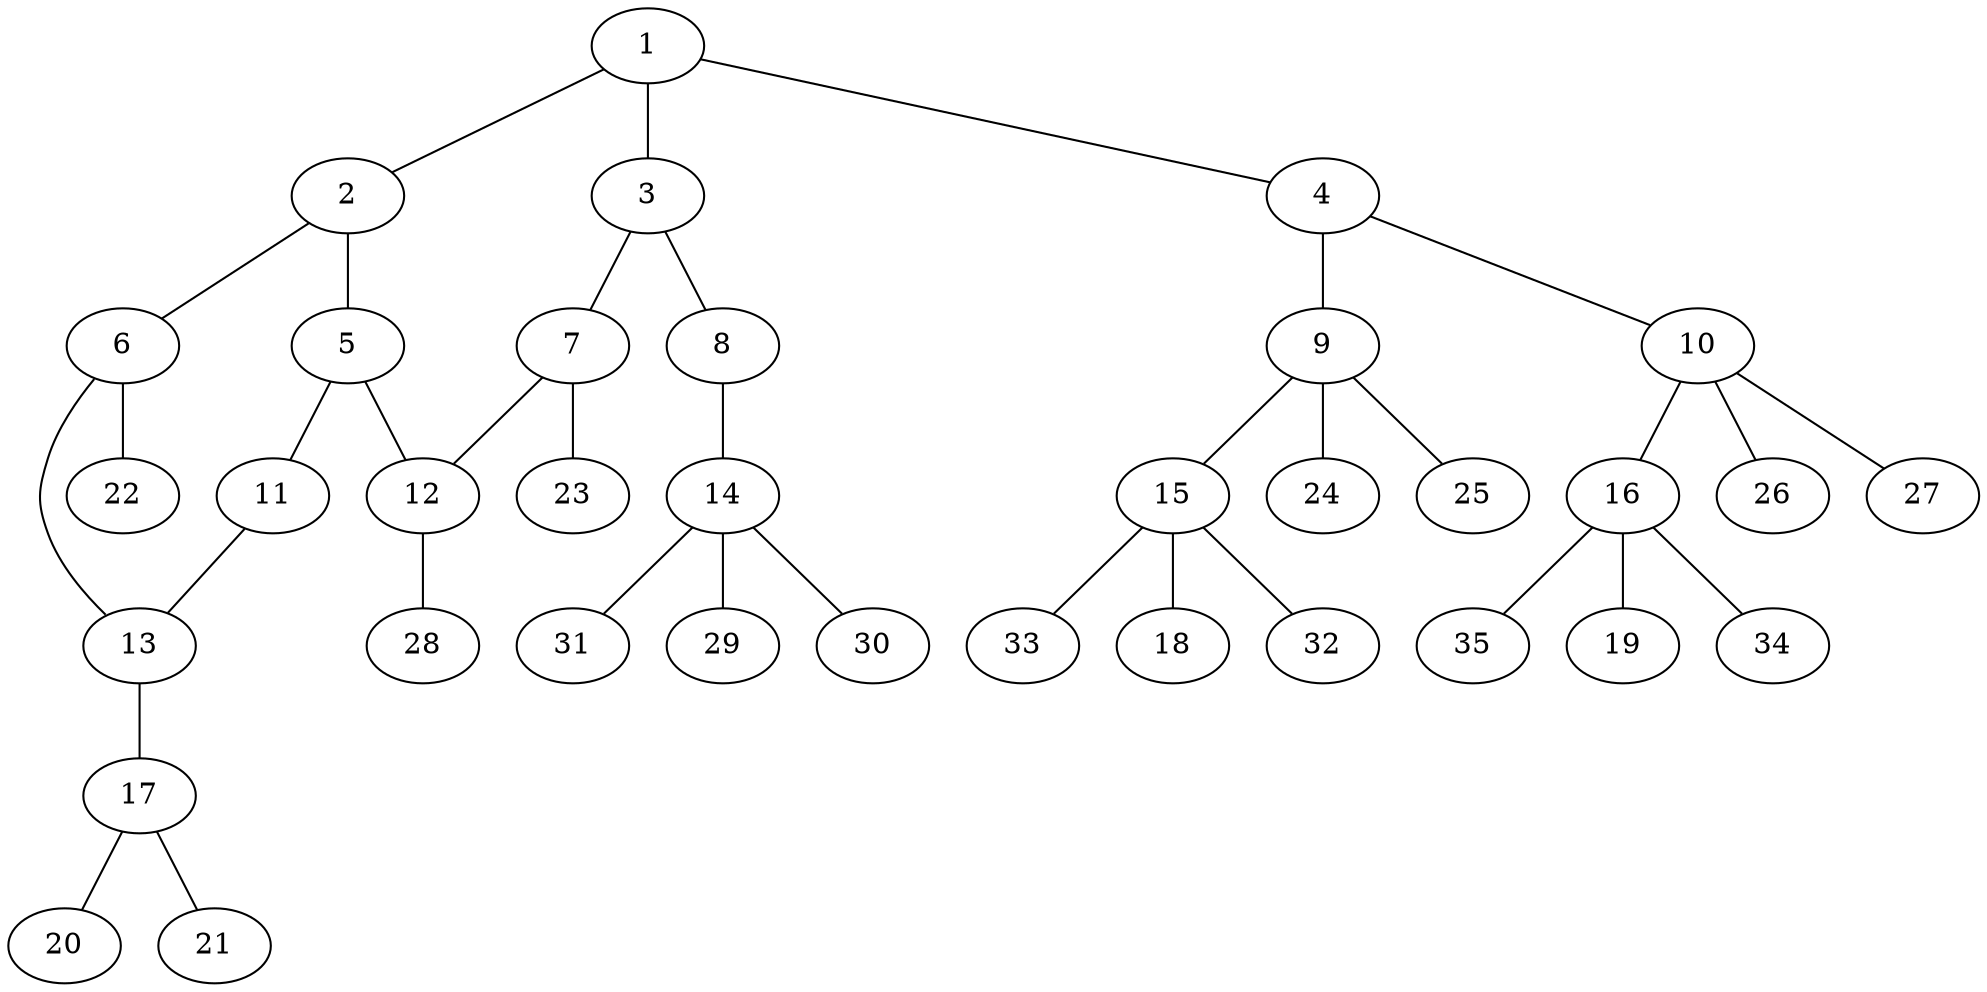 graph molecule_1497 {
	1	 [chem=C];
	2	 [chem=C];
	1 -- 2	 [valence=1];
	3	 [chem=C];
	1 -- 3	 [valence=2];
	4	 [chem=N];
	1 -- 4	 [valence=1];
	5	 [chem=C];
	2 -- 5	 [valence=2];
	6	 [chem=C];
	2 -- 6	 [valence=1];
	7	 [chem=C];
	3 -- 7	 [valence=1];
	8	 [chem=O];
	3 -- 8	 [valence=1];
	9	 [chem=C];
	4 -- 9	 [valence=1];
	10	 [chem=C];
	4 -- 10	 [valence=1];
	11	 [chem=O];
	5 -- 11	 [valence=1];
	12	 [chem=C];
	5 -- 12	 [valence=1];
	13	 [chem=C];
	6 -- 13	 [valence=2];
	22	 [chem=H];
	6 -- 22	 [valence=1];
	7 -- 12	 [valence=2];
	23	 [chem=H];
	7 -- 23	 [valence=1];
	14	 [chem=C];
	8 -- 14	 [valence=1];
	15	 [chem=C];
	9 -- 15	 [valence=1];
	24	 [chem=H];
	9 -- 24	 [valence=1];
	25	 [chem=H];
	9 -- 25	 [valence=1];
	16	 [chem=C];
	10 -- 16	 [valence=1];
	26	 [chem=H];
	10 -- 26	 [valence=1];
	27	 [chem=H];
	10 -- 27	 [valence=1];
	11 -- 13	 [valence=1];
	28	 [chem=H];
	12 -- 28	 [valence=1];
	17	 [chem=N];
	13 -- 17	 [valence=1];
	29	 [chem=H];
	14 -- 29	 [valence=1];
	30	 [chem=H];
	14 -- 30	 [valence=1];
	31	 [chem=H];
	14 -- 31	 [valence=1];
	18	 [chem=Cl];
	15 -- 18	 [valence=1];
	32	 [chem=H];
	15 -- 32	 [valence=1];
	33	 [chem=H];
	15 -- 33	 [valence=1];
	19	 [chem=Cl];
	16 -- 19	 [valence=1];
	34	 [chem=H];
	16 -- 34	 [valence=1];
	35	 [chem=H];
	16 -- 35	 [valence=1];
	20	 [chem=O];
	17 -- 20	 [valence=2];
	21	 [chem=O];
	17 -- 21	 [valence=1];
}
